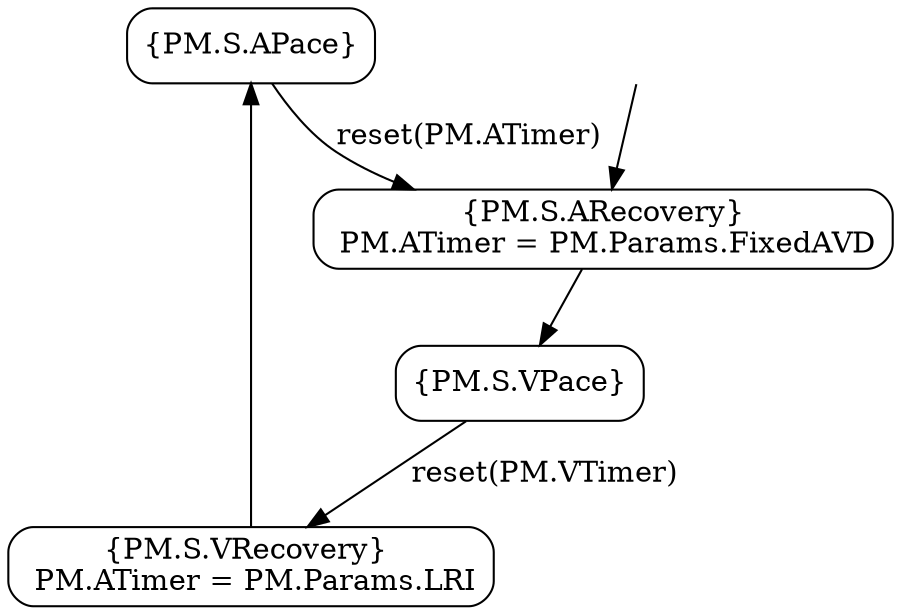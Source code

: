 digraph{
  splines=true;
  sep="+25,25";
overlap=scalexy;
nodesep=0.6;
	node [style=rounded shape=box];

  1 [label="{PM.S.APace}"];
  2 [label="{PM.S.ARecovery}\n PM.ATimer = PM.Params.FixedAVD"];
  3 [label="{PM.S.VPace}"];
  4 [label="{PM.S.VRecovery} \n PM.ATimer = PM.Params.LRI"];
  hidden [style=invis];

  hidden -> 2;
  1 -> 2 [label="reset(PM.ATimer)"];
  3 -> 4 [label="reset(PM.VTimer)"];
  2 -> 3 
4 -> 1;

}
